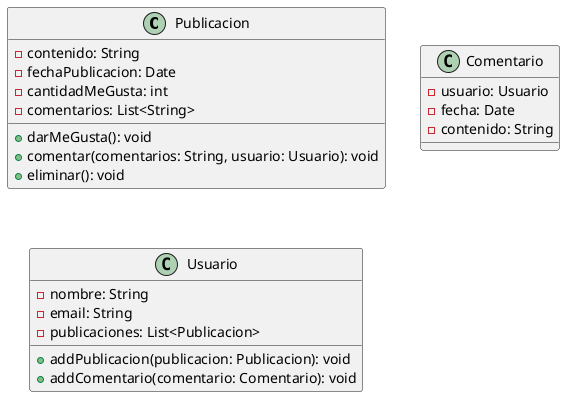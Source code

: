 @startuml

class Publicacion {
    -contenido: String
    -fechaPublicacion: Date
    -cantidadMeGusta: int
    -comentarios: List<String>

    +darMeGusta(): void
    +comentar(comentarios: String, usuario: Usuario): void
    +eliminar(): void
}

class Comentario {
    -usuario: Usuario
    -fecha: Date
    -contenido: String


}

class Usuario {
    -nombre: String
    -email: String
    -publicaciones: List<Publicacion>

    +addPublicacion(publicacion: Publicacion): void
    +addComentario(comentario: Comentario): void
}

@enduml
